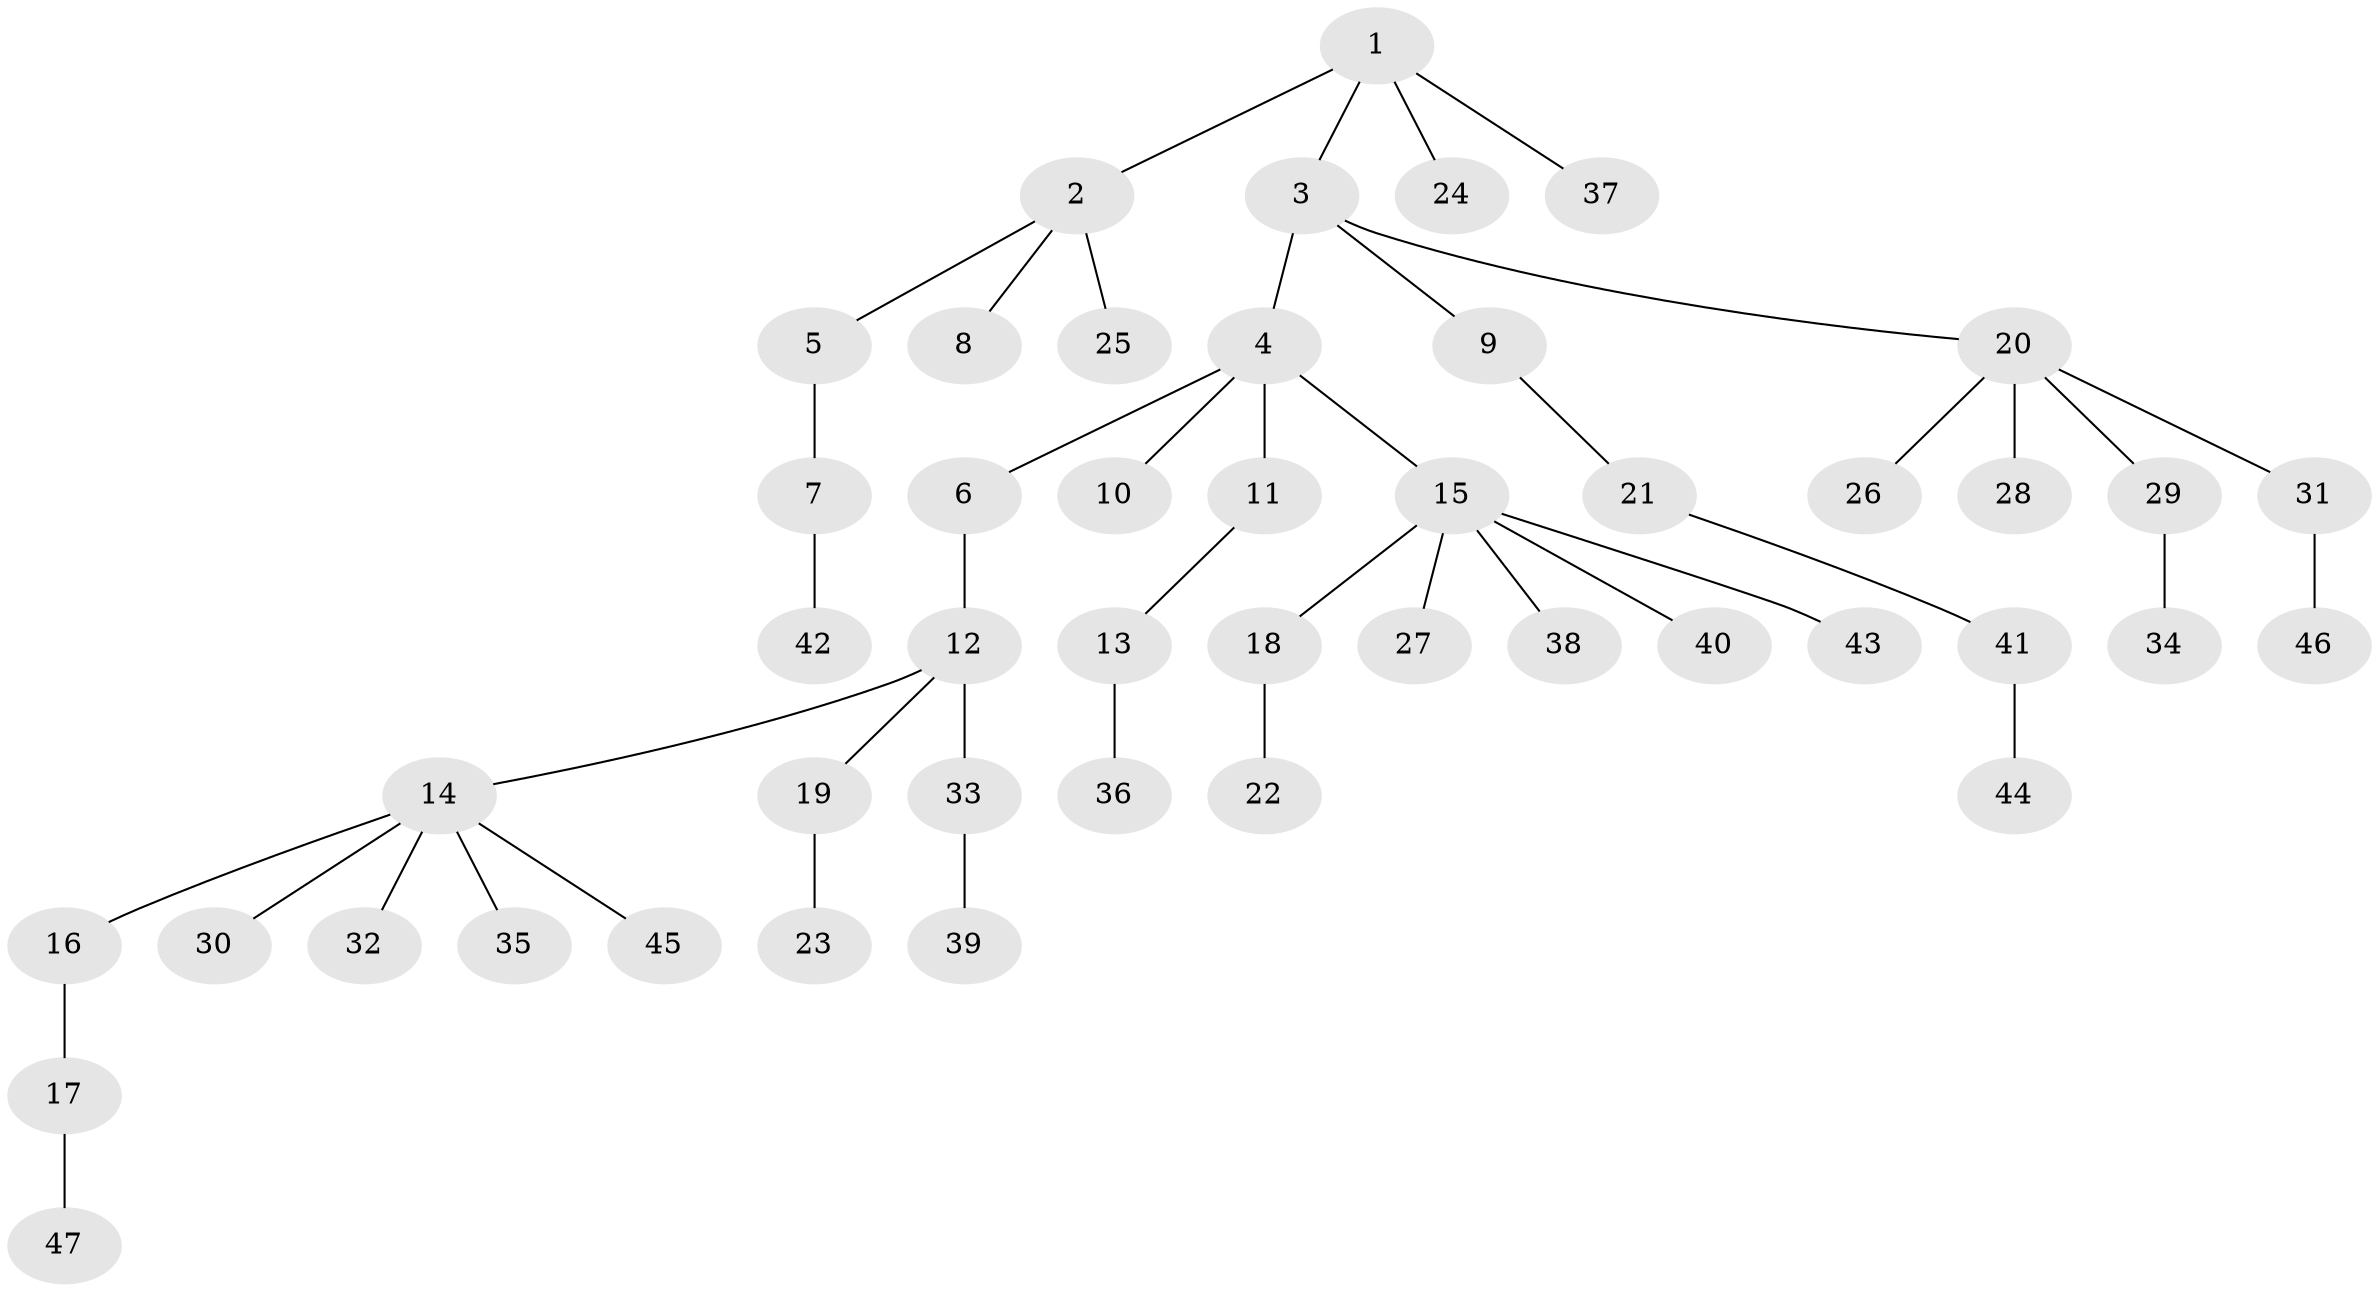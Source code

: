 // original degree distribution, {5: 0.03896103896103896, 4: 0.03896103896103896, 6: 0.012987012987012988, 3: 0.11688311688311688, 1: 0.5194805194805194, 2: 0.24675324675324675, 7: 0.025974025974025976}
// Generated by graph-tools (version 1.1) at 2025/51/03/04/25 22:51:40]
// undirected, 47 vertices, 46 edges
graph export_dot {
  node [color=gray90,style=filled];
  1;
  2;
  3;
  4;
  5;
  6;
  7;
  8;
  9;
  10;
  11;
  12;
  13;
  14;
  15;
  16;
  17;
  18;
  19;
  20;
  21;
  22;
  23;
  24;
  25;
  26;
  27;
  28;
  29;
  30;
  31;
  32;
  33;
  34;
  35;
  36;
  37;
  38;
  39;
  40;
  41;
  42;
  43;
  44;
  45;
  46;
  47;
  1 -- 2 [weight=1.0];
  1 -- 3 [weight=1.0];
  1 -- 24 [weight=1.0];
  1 -- 37 [weight=1.0];
  2 -- 5 [weight=1.0];
  2 -- 8 [weight=1.0];
  2 -- 25 [weight=1.0];
  3 -- 4 [weight=1.0];
  3 -- 9 [weight=1.0];
  3 -- 20 [weight=1.0];
  4 -- 6 [weight=1.0];
  4 -- 10 [weight=1.0];
  4 -- 11 [weight=1.0];
  4 -- 15 [weight=1.0];
  5 -- 7 [weight=1.0];
  6 -- 12 [weight=1.0];
  7 -- 42 [weight=1.0];
  9 -- 21 [weight=1.0];
  11 -- 13 [weight=1.0];
  12 -- 14 [weight=1.0];
  12 -- 19 [weight=1.0];
  12 -- 33 [weight=1.0];
  13 -- 36 [weight=1.0];
  14 -- 16 [weight=1.0];
  14 -- 30 [weight=1.0];
  14 -- 32 [weight=1.0];
  14 -- 35 [weight=1.0];
  14 -- 45 [weight=1.0];
  15 -- 18 [weight=1.0];
  15 -- 27 [weight=1.0];
  15 -- 38 [weight=1.0];
  15 -- 40 [weight=1.0];
  15 -- 43 [weight=1.0];
  16 -- 17 [weight=1.0];
  17 -- 47 [weight=1.0];
  18 -- 22 [weight=2.0];
  19 -- 23 [weight=1.0];
  20 -- 26 [weight=1.0];
  20 -- 28 [weight=1.0];
  20 -- 29 [weight=1.0];
  20 -- 31 [weight=1.0];
  21 -- 41 [weight=1.0];
  29 -- 34 [weight=1.0];
  31 -- 46 [weight=1.0];
  33 -- 39 [weight=1.0];
  41 -- 44 [weight=1.0];
}
